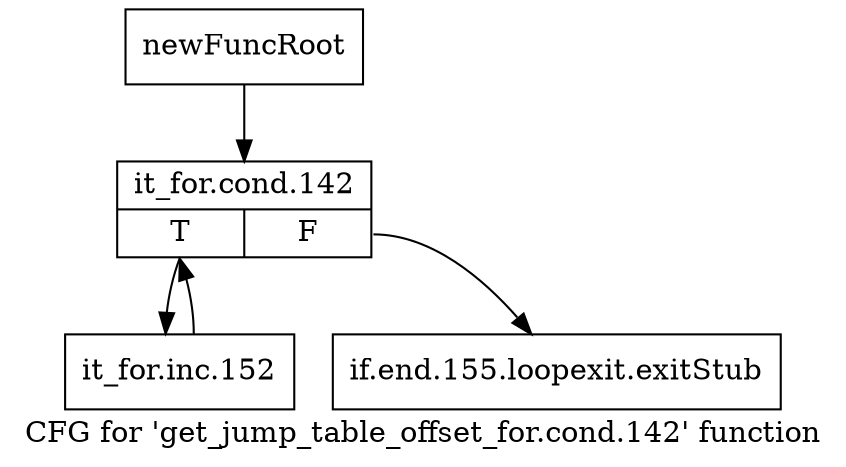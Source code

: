 digraph "CFG for 'get_jump_table_offset_for.cond.142' function" {
	label="CFG for 'get_jump_table_offset_for.cond.142' function";

	Node0xc098e80 [shape=record,label="{newFuncRoot}"];
	Node0xc098e80 -> Node0xc0992b0;
	Node0xc099260 [shape=record,label="{if.end.155.loopexit.exitStub}"];
	Node0xc0992b0 [shape=record,label="{it_for.cond.142|{<s0>T|<s1>F}}"];
	Node0xc0992b0:s0 -> Node0xc099300;
	Node0xc0992b0:s1 -> Node0xc099260;
	Node0xc099300 [shape=record,label="{it_for.inc.152}"];
	Node0xc099300 -> Node0xc0992b0;
}

